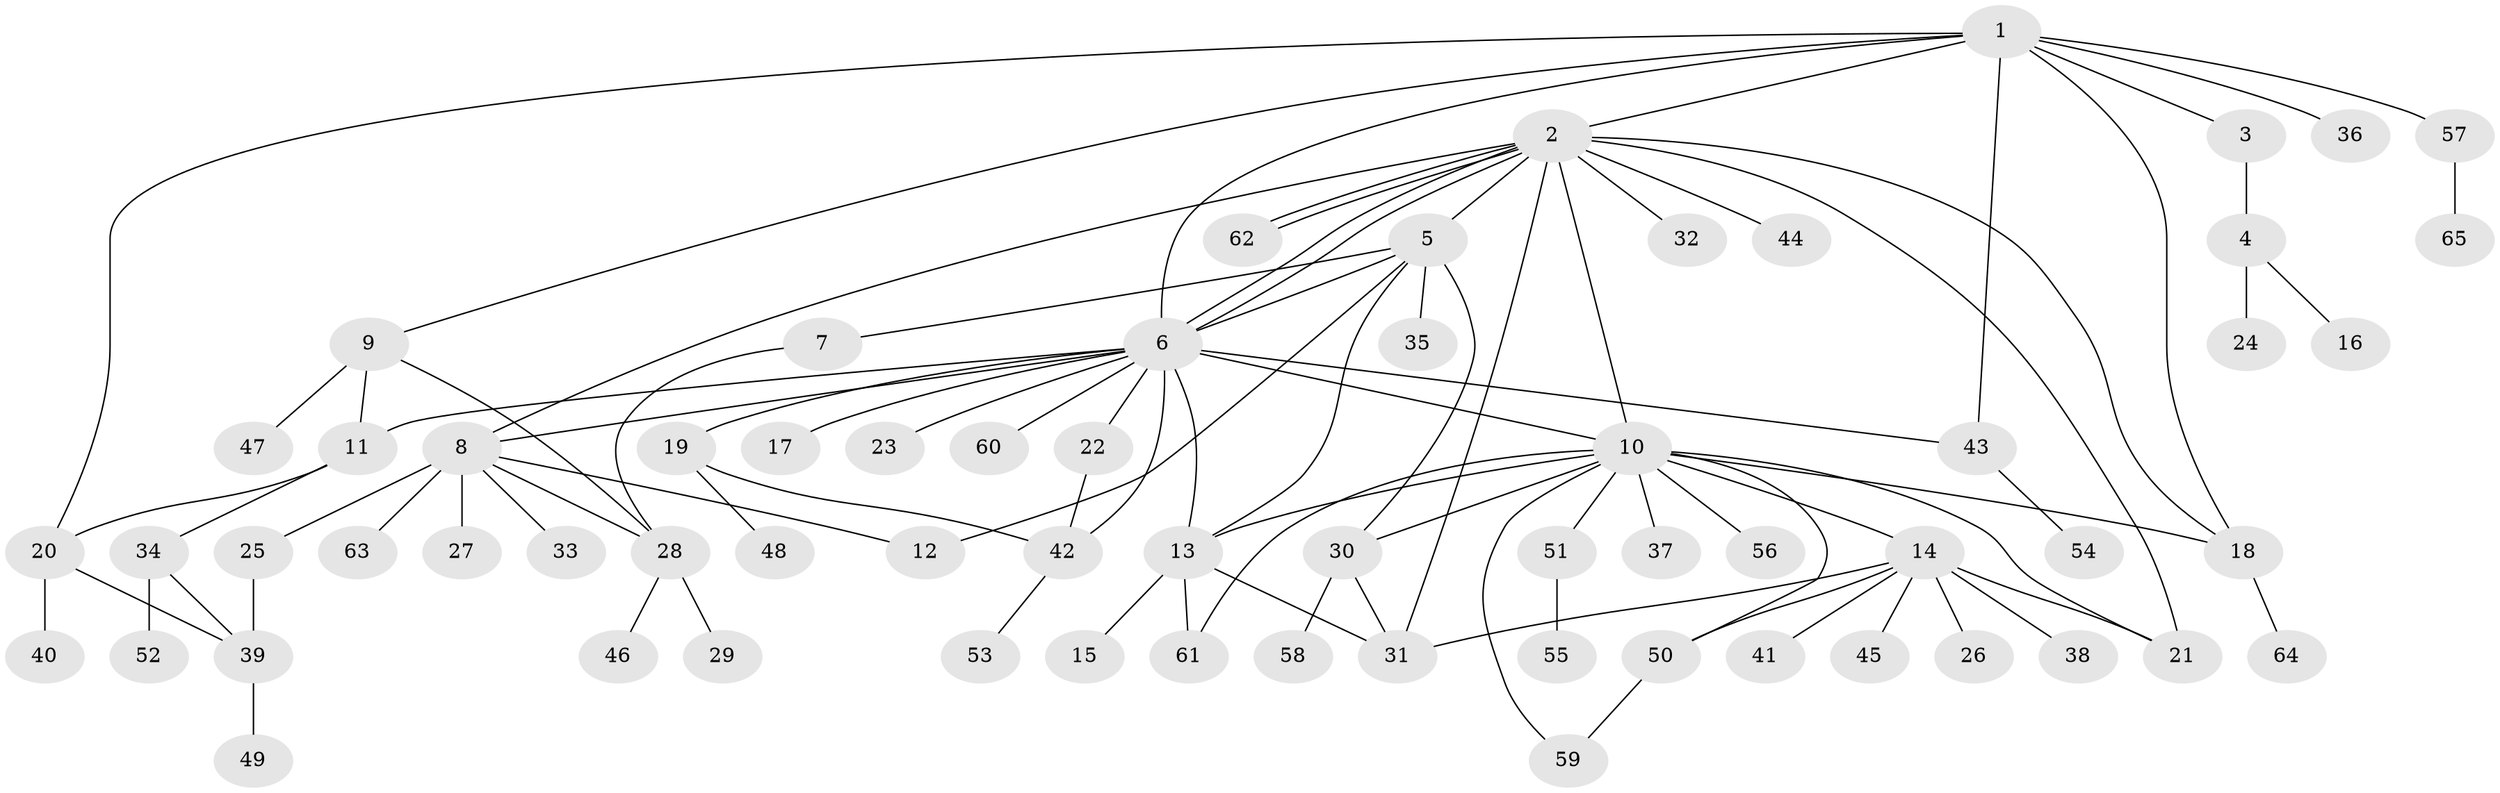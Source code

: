 // coarse degree distribution, {8: 0.02040816326530612, 12: 0.02040816326530612, 3: 0.16326530612244897, 10: 0.04081632653061224, 19: 0.02040816326530612, 2: 0.1836734693877551, 11: 0.02040816326530612, 4: 0.04081632653061224, 1: 0.4897959183673469}
// Generated by graph-tools (version 1.1) at 2025/23/03/03/25 07:23:52]
// undirected, 65 vertices, 93 edges
graph export_dot {
graph [start="1"]
  node [color=gray90,style=filled];
  1;
  2;
  3;
  4;
  5;
  6;
  7;
  8;
  9;
  10;
  11;
  12;
  13;
  14;
  15;
  16;
  17;
  18;
  19;
  20;
  21;
  22;
  23;
  24;
  25;
  26;
  27;
  28;
  29;
  30;
  31;
  32;
  33;
  34;
  35;
  36;
  37;
  38;
  39;
  40;
  41;
  42;
  43;
  44;
  45;
  46;
  47;
  48;
  49;
  50;
  51;
  52;
  53;
  54;
  55;
  56;
  57;
  58;
  59;
  60;
  61;
  62;
  63;
  64;
  65;
  1 -- 2;
  1 -- 3;
  1 -- 6;
  1 -- 9;
  1 -- 18;
  1 -- 20;
  1 -- 36;
  1 -- 43;
  1 -- 57;
  2 -- 5;
  2 -- 6;
  2 -- 6;
  2 -- 8;
  2 -- 10;
  2 -- 18;
  2 -- 21;
  2 -- 31;
  2 -- 32;
  2 -- 44;
  2 -- 62;
  2 -- 62;
  3 -- 4;
  4 -- 16;
  4 -- 24;
  5 -- 6;
  5 -- 7;
  5 -- 12;
  5 -- 13;
  5 -- 30;
  5 -- 35;
  6 -- 8;
  6 -- 10;
  6 -- 11;
  6 -- 13;
  6 -- 17;
  6 -- 19;
  6 -- 22;
  6 -- 23;
  6 -- 42;
  6 -- 43;
  6 -- 60;
  7 -- 28;
  8 -- 12;
  8 -- 25;
  8 -- 27;
  8 -- 28;
  8 -- 33;
  8 -- 63;
  9 -- 11;
  9 -- 28;
  9 -- 47;
  10 -- 13;
  10 -- 14;
  10 -- 18;
  10 -- 21;
  10 -- 30;
  10 -- 37;
  10 -- 50;
  10 -- 51;
  10 -- 56;
  10 -- 59;
  10 -- 61;
  11 -- 20;
  11 -- 34;
  13 -- 15;
  13 -- 31;
  13 -- 61;
  14 -- 21;
  14 -- 26;
  14 -- 31;
  14 -- 38;
  14 -- 41;
  14 -- 45;
  14 -- 50;
  18 -- 64;
  19 -- 42;
  19 -- 48;
  20 -- 39;
  20 -- 40;
  22 -- 42;
  25 -- 39;
  28 -- 29;
  28 -- 46;
  30 -- 31;
  30 -- 58;
  34 -- 39;
  34 -- 52;
  39 -- 49;
  42 -- 53;
  43 -- 54;
  50 -- 59;
  51 -- 55;
  57 -- 65;
}
